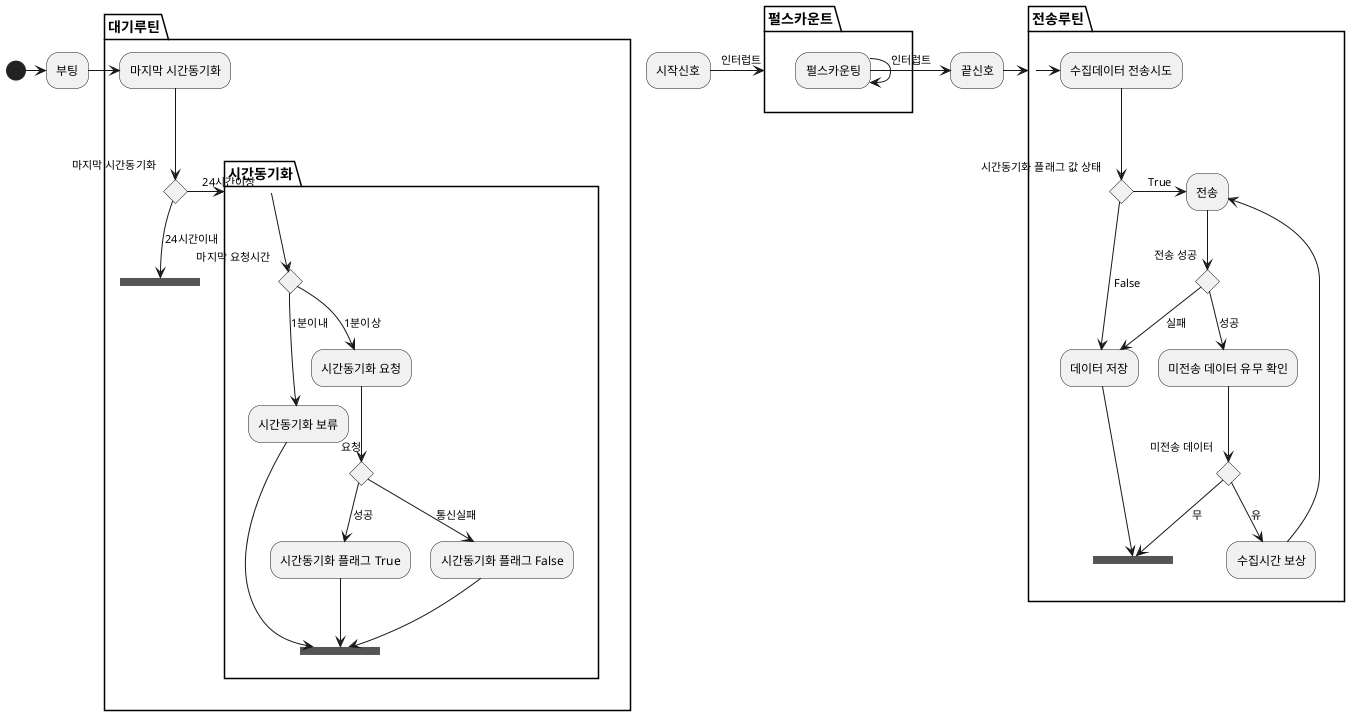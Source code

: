 @startuml
(*) -> "부팅"

partition 대기루틴 {
"부팅" -> "마지막 시간동기화"
    if "마지막 시간동기화" then
      --> [24시간이내]  === WaitRoutine ===
    else
      ->[24시간이상] 시간동기화
    endif
}

partition 시간동기화 {
  if "마지막 요청시간" then
    --> [1분이내] "시간동기화 보류"
    -> === EndTimeSync ===
  else
    --> [1분이상] "시간동기화 요청"
    if "요청" then
      --> [성공] "시간동기화 플래그 True"
      --> === EndTimeSync ===

    else
      --> [통신실패] "시간동기화 플래그 False"
      --> === EndTimeSync ===
    endif
  endif
}

시작신호 -> [인터럽트] 펄스카운트
partition 펄스카운트 {
  펄스카운팅 -> 펄스카운팅
}


펄스카운팅 -> [인터럽트] 끝신호
-> "전송루틴"
partition 전송루틴 {
    -> "수집데이터 전송시도"
    if "시간동기화 플래그 값 상태" then
        -> [True] "전송"
        if "전송 성공" then
          --> [성공] "미전송 데이터 유무 확인"
          if "미전송 데이터" then
            --> [유] "수집시간 보상"
            -> "전송"
          else
            --> [무] === EndSendRoutine ===
          endif
        else
          --> [실패] "데이터 저장"
        endif
    else
        --> [False] "데이터 저장"
        --> === EndSendRoutine ===
    endif
}
@enduml